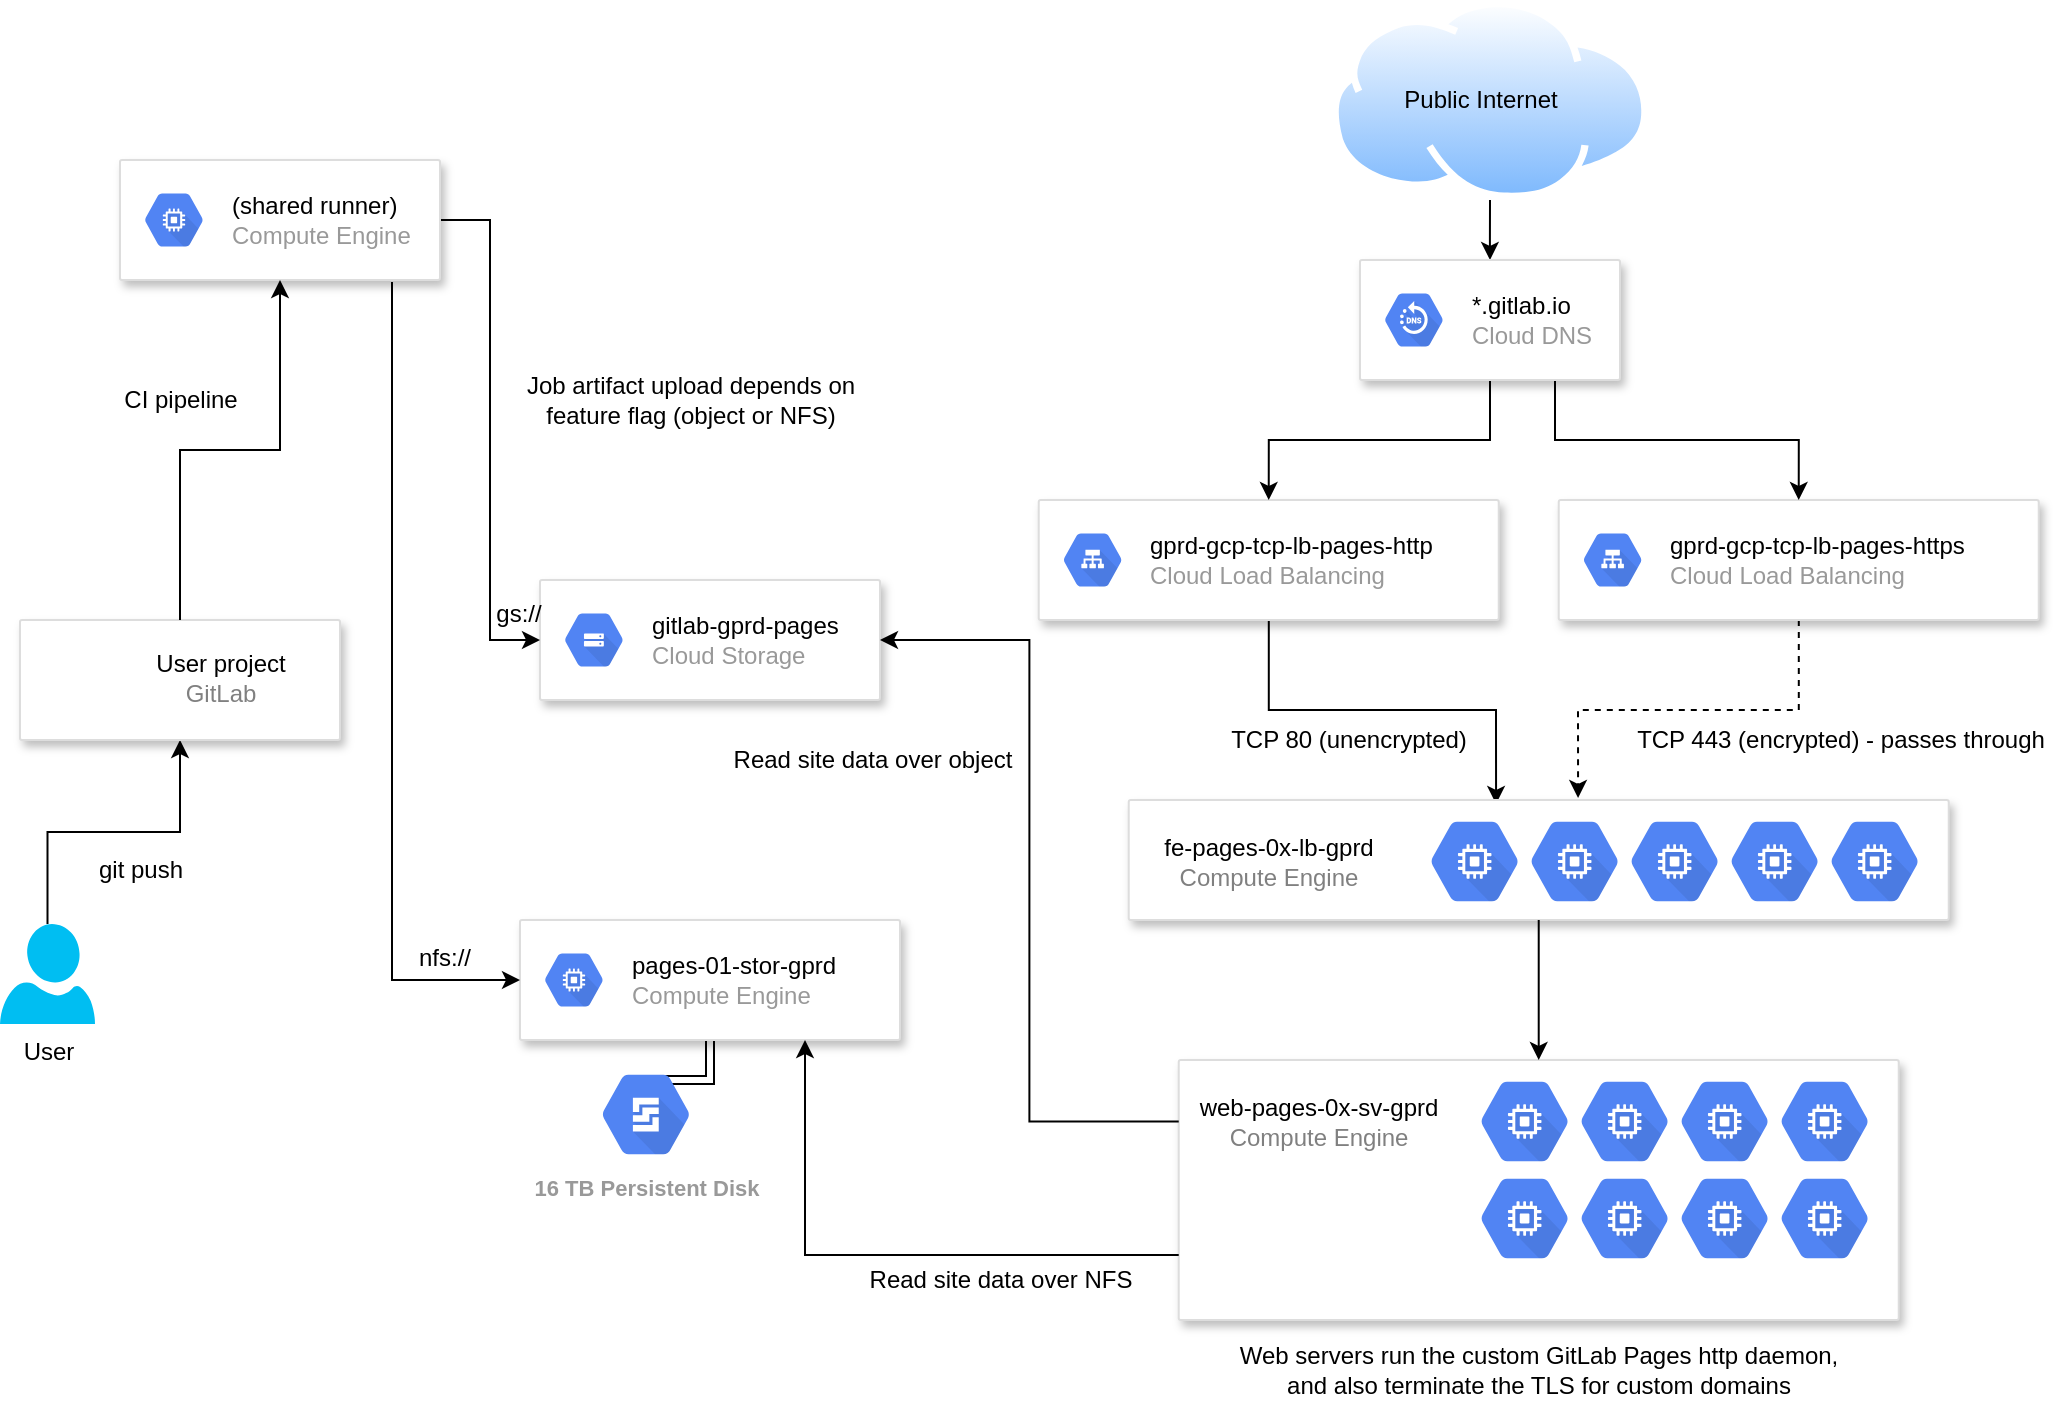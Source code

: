 <mxfile version="13.10.4"><diagram id="JSFUPEGVe_IJKh_HRJXP" name="Page-1"><mxGraphModel dx="1333" dy="895" grid="1" gridSize="10" guides="1" tooltips="1" connect="1" arrows="1" fold="1" page="1" pageScale="1" pageWidth="1100" pageHeight="850" background="#FFFFFF" math="0" shadow="0"><root><mxCell id="0"/><mxCell id="1" parent="0"/><mxCell id="awQSoS60TR-8G_LdjAu4-63" style="edgeStyle=orthogonalEdgeStyle;rounded=0;orthogonalLoop=1;jettySize=auto;html=1;" edge="1" parent="1" source="awQSoS60TR-8G_LdjAu4-1" target="awQSoS60TR-8G_LdjAu4-32"><mxGeometry relative="1" as="geometry"/></mxCell><mxCell id="awQSoS60TR-8G_LdjAu4-1" value="" style="aspect=fixed;perimeter=ellipsePerimeter;html=1;align=center;shadow=0;dashed=0;spacingTop=3;image;image=img/lib/active_directory/internet_cloud.svg;" vertex="1" parent="1"><mxGeometry x="715.64" width="158.73" height="100" as="geometry"/></mxCell><mxCell id="awQSoS60TR-8G_LdjAu4-68" style="edgeStyle=orthogonalEdgeStyle;rounded=0;orthogonalLoop=1;jettySize=auto;html=1;entryX=0.448;entryY=0.033;entryDx=0;entryDy=0;entryPerimeter=0;" edge="1" parent="1" source="awQSoS60TR-8G_LdjAu4-3" target="awQSoS60TR-8G_LdjAu4-12"><mxGeometry relative="1" as="geometry"/></mxCell><mxCell id="awQSoS60TR-8G_LdjAu4-3" value="" style="strokeColor=#dddddd;shadow=1;strokeWidth=1;rounded=1;absoluteArcSize=1;arcSize=2;" vertex="1" parent="1"><mxGeometry x="569.36" y="250" width="230" height="60" as="geometry"/></mxCell><mxCell id="awQSoS60TR-8G_LdjAu4-4" value="&lt;div&gt;&lt;font color=&quot;#000000&quot;&gt;gprd-gcp-tcp-lb-pages-http&lt;/font&gt;&lt;/div&gt;Cloud Load Balancing" style="dashed=0;connectable=0;html=1;fillColor=#5184F3;strokeColor=none;shape=mxgraph.gcp2.hexIcon;prIcon=cloud_load_balancing;part=1;labelPosition=right;verticalLabelPosition=middle;align=left;verticalAlign=middle;spacingLeft=5;fontColor=#999999;fontSize=12;" vertex="1" parent="awQSoS60TR-8G_LdjAu4-3"><mxGeometry y="0.5" width="44" height="39" relative="1" as="geometry"><mxPoint x="5" y="-19.5" as="offset"/></mxGeometry></mxCell><mxCell id="awQSoS60TR-8G_LdjAu4-69" style="edgeStyle=orthogonalEdgeStyle;rounded=0;orthogonalLoop=1;jettySize=auto;html=1;entryX=0.548;entryY=-0.017;entryDx=0;entryDy=0;entryPerimeter=0;dashed=1;" edge="1" parent="1" source="awQSoS60TR-8G_LdjAu4-5" target="awQSoS60TR-8G_LdjAu4-12"><mxGeometry relative="1" as="geometry"/></mxCell><mxCell id="awQSoS60TR-8G_LdjAu4-5" value="" style="strokeColor=#dddddd;shadow=1;strokeWidth=1;rounded=1;absoluteArcSize=1;arcSize=2;" vertex="1" parent="1"><mxGeometry x="829.36" y="250" width="240" height="60" as="geometry"/></mxCell><mxCell id="awQSoS60TR-8G_LdjAu4-6" value="&lt;div&gt;&lt;font color=&quot;#000000&quot;&gt;gprd-gcp-tcp-lb-pages-https&lt;/font&gt;&lt;/div&gt;Cloud Load Balancing" style="dashed=0;connectable=0;html=1;fillColor=#5184F3;strokeColor=none;shape=mxgraph.gcp2.hexIcon;prIcon=cloud_load_balancing;part=1;labelPosition=right;verticalLabelPosition=middle;align=left;verticalAlign=middle;spacingLeft=5;fontColor=#999999;fontSize=12;" vertex="1" parent="awQSoS60TR-8G_LdjAu4-5"><mxGeometry y="0.5" width="44" height="39" relative="1" as="geometry"><mxPoint x="5" y="-19.5" as="offset"/></mxGeometry></mxCell><mxCell id="awQSoS60TR-8G_LdjAu4-18" value="" style="group" vertex="1" connectable="0" parent="1"><mxGeometry x="614.36" y="400" width="410" height="60" as="geometry"/></mxCell><mxCell id="awQSoS60TR-8G_LdjAu4-12" value="" style="strokeColor=#dddddd;shadow=1;strokeWidth=1;rounded=1;absoluteArcSize=1;arcSize=2;" vertex="1" parent="awQSoS60TR-8G_LdjAu4-18"><mxGeometry width="410" height="60" as="geometry"/></mxCell><mxCell id="awQSoS60TR-8G_LdjAu4-7" value="" style="html=1;fillColor=#5184F3;strokeColor=none;verticalAlign=top;labelPosition=center;verticalLabelPosition=bottom;align=center;spacingTop=-6;fontSize=11;fontStyle=1;fontColor=#999999;shape=mxgraph.gcp2.hexIcon;prIcon=compute_engine" vertex="1" parent="awQSoS60TR-8G_LdjAu4-18"><mxGeometry x="140" y="1.5" width="66" height="58.5" as="geometry"/></mxCell><mxCell id="awQSoS60TR-8G_LdjAu4-8" value="" style="html=1;fillColor=#5184F3;strokeColor=none;verticalAlign=top;labelPosition=center;verticalLabelPosition=bottom;align=center;spacingTop=-6;fontSize=11;fontStyle=1;fontColor=#999999;shape=mxgraph.gcp2.hexIcon;prIcon=compute_engine" vertex="1" parent="awQSoS60TR-8G_LdjAu4-18"><mxGeometry x="190" y="1.5" width="66" height="58.5" as="geometry"/></mxCell><mxCell id="awQSoS60TR-8G_LdjAu4-9" value="" style="html=1;fillColor=#5184F3;strokeColor=none;verticalAlign=top;labelPosition=center;verticalLabelPosition=bottom;align=center;spacingTop=-6;fontSize=11;fontStyle=1;fontColor=#999999;shape=mxgraph.gcp2.hexIcon;prIcon=compute_engine" vertex="1" parent="awQSoS60TR-8G_LdjAu4-18"><mxGeometry x="240" y="1.5" width="66" height="58.5" as="geometry"/></mxCell><mxCell id="awQSoS60TR-8G_LdjAu4-10" value="" style="html=1;fillColor=#5184F3;strokeColor=none;verticalAlign=top;labelPosition=center;verticalLabelPosition=bottom;align=center;spacingTop=-6;fontSize=11;fontStyle=1;fontColor=#999999;shape=mxgraph.gcp2.hexIcon;prIcon=compute_engine" vertex="1" parent="awQSoS60TR-8G_LdjAu4-18"><mxGeometry x="290" y="1.5" width="66" height="58.5" as="geometry"/></mxCell><mxCell id="awQSoS60TR-8G_LdjAu4-11" value="" style="html=1;fillColor=#5184F3;strokeColor=none;verticalAlign=top;labelPosition=center;verticalLabelPosition=bottom;align=center;spacingTop=-6;fontSize=11;fontStyle=1;fontColor=#999999;shape=mxgraph.gcp2.hexIcon;prIcon=compute_engine" vertex="1" parent="awQSoS60TR-8G_LdjAu4-18"><mxGeometry x="340" y="1.5" width="66" height="58.5" as="geometry"/></mxCell><mxCell id="awQSoS60TR-8G_LdjAu4-17" value="fe-pages-0x-lb-gprd&lt;br&gt;&lt;font color=&quot;#808080&quot;&gt;Compute Engine&lt;/font&gt;" style="text;html=1;align=center;verticalAlign=middle;resizable=0;points=[];autosize=1;" vertex="1" parent="awQSoS60TR-8G_LdjAu4-18"><mxGeometry x="10" y="15.75" width="120" height="30" as="geometry"/></mxCell><mxCell id="awQSoS60TR-8G_LdjAu4-31" value="" style="group" vertex="1" connectable="0" parent="1"><mxGeometry x="639.36" y="530" width="360" height="130" as="geometry"/></mxCell><mxCell id="awQSoS60TR-8G_LdjAu4-20" value="" style="strokeColor=#dddddd;shadow=1;strokeWidth=1;rounded=1;absoluteArcSize=1;arcSize=2;" vertex="1" parent="awQSoS60TR-8G_LdjAu4-31"><mxGeometry width="360" height="130" as="geometry"/></mxCell><mxCell id="awQSoS60TR-8G_LdjAu4-21" value="" style="html=1;fillColor=#5184F3;strokeColor=none;verticalAlign=top;labelPosition=center;verticalLabelPosition=bottom;align=center;spacingTop=-6;fontSize=11;fontStyle=1;fontColor=#999999;shape=mxgraph.gcp2.hexIcon;prIcon=compute_engine" vertex="1" parent="awQSoS60TR-8G_LdjAu4-31"><mxGeometry x="140" y="1.5" width="66" height="58.5" as="geometry"/></mxCell><mxCell id="awQSoS60TR-8G_LdjAu4-22" value="" style="html=1;fillColor=#5184F3;strokeColor=none;verticalAlign=top;labelPosition=center;verticalLabelPosition=bottom;align=center;spacingTop=-6;fontSize=11;fontStyle=1;fontColor=#999999;shape=mxgraph.gcp2.hexIcon;prIcon=compute_engine" vertex="1" parent="awQSoS60TR-8G_LdjAu4-31"><mxGeometry x="190" y="1.5" width="66" height="58.5" as="geometry"/></mxCell><mxCell id="awQSoS60TR-8G_LdjAu4-23" value="" style="html=1;fillColor=#5184F3;strokeColor=none;verticalAlign=top;labelPosition=center;verticalLabelPosition=bottom;align=center;spacingTop=-6;fontSize=11;fontStyle=1;fontColor=#999999;shape=mxgraph.gcp2.hexIcon;prIcon=compute_engine" vertex="1" parent="awQSoS60TR-8G_LdjAu4-31"><mxGeometry x="240" y="1.5" width="66" height="58.5" as="geometry"/></mxCell><mxCell id="awQSoS60TR-8G_LdjAu4-24" value="" style="html=1;fillColor=#5184F3;strokeColor=none;verticalAlign=top;labelPosition=center;verticalLabelPosition=bottom;align=center;spacingTop=-6;fontSize=11;fontStyle=1;fontColor=#999999;shape=mxgraph.gcp2.hexIcon;prIcon=compute_engine" vertex="1" parent="awQSoS60TR-8G_LdjAu4-31"><mxGeometry x="290" y="1.5" width="66" height="58.5" as="geometry"/></mxCell><mxCell id="awQSoS60TR-8G_LdjAu4-26" value="web-pages-0x-sv-gprd&lt;br&gt;&lt;font color=&quot;#808080&quot;&gt;Compute Engine&lt;/font&gt;" style="text;html=1;align=center;verticalAlign=middle;resizable=0;points=[];autosize=1;" vertex="1" parent="awQSoS60TR-8G_LdjAu4-31"><mxGeometry y="15.75" width="140" height="30" as="geometry"/></mxCell><mxCell id="awQSoS60TR-8G_LdjAu4-27" value="" style="html=1;fillColor=#5184F3;strokeColor=none;verticalAlign=top;labelPosition=center;verticalLabelPosition=bottom;align=center;spacingTop=-6;fontSize=11;fontStyle=1;fontColor=#999999;shape=mxgraph.gcp2.hexIcon;prIcon=compute_engine" vertex="1" parent="awQSoS60TR-8G_LdjAu4-31"><mxGeometry x="140" y="50" width="66" height="58.5" as="geometry"/></mxCell><mxCell id="awQSoS60TR-8G_LdjAu4-28" value="" style="html=1;fillColor=#5184F3;strokeColor=none;verticalAlign=top;labelPosition=center;verticalLabelPosition=bottom;align=center;spacingTop=-6;fontSize=11;fontStyle=1;fontColor=#999999;shape=mxgraph.gcp2.hexIcon;prIcon=compute_engine" vertex="1" parent="awQSoS60TR-8G_LdjAu4-31"><mxGeometry x="190" y="50" width="66" height="58.5" as="geometry"/></mxCell><mxCell id="awQSoS60TR-8G_LdjAu4-29" value="" style="html=1;fillColor=#5184F3;strokeColor=none;verticalAlign=top;labelPosition=center;verticalLabelPosition=bottom;align=center;spacingTop=-6;fontSize=11;fontStyle=1;fontColor=#999999;shape=mxgraph.gcp2.hexIcon;prIcon=compute_engine" vertex="1" parent="awQSoS60TR-8G_LdjAu4-31"><mxGeometry x="240" y="50" width="66" height="58.5" as="geometry"/></mxCell><mxCell id="awQSoS60TR-8G_LdjAu4-30" value="" style="html=1;fillColor=#5184F3;strokeColor=none;verticalAlign=top;labelPosition=center;verticalLabelPosition=bottom;align=center;spacingTop=-6;fontSize=11;fontStyle=1;fontColor=#999999;shape=mxgraph.gcp2.hexIcon;prIcon=compute_engine" vertex="1" parent="awQSoS60TR-8G_LdjAu4-31"><mxGeometry x="290" y="50" width="66" height="58.5" as="geometry"/></mxCell><mxCell id="awQSoS60TR-8G_LdjAu4-64" style="edgeStyle=orthogonalEdgeStyle;rounded=0;orthogonalLoop=1;jettySize=auto;html=1;entryX=0.5;entryY=0;entryDx=0;entryDy=0;" edge="1" parent="1" source="awQSoS60TR-8G_LdjAu4-32" target="awQSoS60TR-8G_LdjAu4-3"><mxGeometry relative="1" as="geometry"/></mxCell><mxCell id="awQSoS60TR-8G_LdjAu4-66" style="edgeStyle=orthogonalEdgeStyle;rounded=0;orthogonalLoop=1;jettySize=auto;html=1;exitX=0.75;exitY=1;exitDx=0;exitDy=0;entryX=0.5;entryY=0;entryDx=0;entryDy=0;" edge="1" parent="1" source="awQSoS60TR-8G_LdjAu4-32" target="awQSoS60TR-8G_LdjAu4-5"><mxGeometry relative="1" as="geometry"/></mxCell><mxCell id="awQSoS60TR-8G_LdjAu4-32" value="" style="strokeColor=#dddddd;shadow=1;strokeWidth=1;rounded=1;absoluteArcSize=1;arcSize=2;" vertex="1" parent="1"><mxGeometry x="730" y="130" width="130" height="60" as="geometry"/></mxCell><mxCell id="awQSoS60TR-8G_LdjAu4-33" value="&lt;font color=&quot;#000000&quot;&gt;*.gitlab.io&lt;/font&gt;&lt;br&gt;Cloud  DNS" style="dashed=0;connectable=0;html=1;fillColor=#5184F3;strokeColor=none;shape=mxgraph.gcp2.hexIcon;prIcon=cloud_dns;part=1;labelPosition=right;verticalLabelPosition=middle;align=left;verticalAlign=middle;spacingLeft=5;fontColor=#999999;fontSize=12;" vertex="1" parent="awQSoS60TR-8G_LdjAu4-32"><mxGeometry y="0.5" width="44" height="39" relative="1" as="geometry"><mxPoint x="5" y="-19.5" as="offset"/></mxGeometry></mxCell><mxCell id="awQSoS60TR-8G_LdjAu4-34" value="Public Internet" style="text;html=1;align=center;verticalAlign=middle;resizable=0;points=[];autosize=1;" vertex="1" parent="1"><mxGeometry x="740" y="40" width="100" height="20" as="geometry"/></mxCell><mxCell id="awQSoS60TR-8G_LdjAu4-45" value="" style="group" vertex="1" connectable="0" parent="1"><mxGeometry x="310" y="460" width="190" height="148.5" as="geometry"/></mxCell><mxCell id="awQSoS60TR-8G_LdjAu4-44" style="edgeStyle=orthogonalEdgeStyle;rounded=0;orthogonalLoop=1;jettySize=auto;html=1;exitX=0.5;exitY=1;exitDx=0;exitDy=0;entryX=0.5;entryY=0.53;entryDx=0;entryDy=0;entryPerimeter=0;shape=link;" edge="1" parent="awQSoS60TR-8G_LdjAu4-45" source="awQSoS60TR-8G_LdjAu4-37" target="awQSoS60TR-8G_LdjAu4-41"><mxGeometry relative="1" as="geometry"/></mxCell><mxCell id="awQSoS60TR-8G_LdjAu4-37" value="" style="strokeColor=#dddddd;shadow=1;strokeWidth=1;rounded=1;absoluteArcSize=1;arcSize=2;" vertex="1" parent="awQSoS60TR-8G_LdjAu4-45"><mxGeometry width="190" height="60" as="geometry"/></mxCell><mxCell id="awQSoS60TR-8G_LdjAu4-38" value="&lt;font color=&quot;#000000&quot;&gt;pages-01-stor-gprd&lt;/font&gt;&lt;br&gt;Compute Engine" style="dashed=0;connectable=0;html=1;fillColor=#5184F3;strokeColor=none;shape=mxgraph.gcp2.hexIcon;prIcon=compute_engine;part=1;labelPosition=right;verticalLabelPosition=middle;align=left;verticalAlign=middle;spacingLeft=5;fontColor=#999999;fontSize=12;" vertex="1" parent="awQSoS60TR-8G_LdjAu4-37"><mxGeometry y="0.5" width="44" height="39" relative="1" as="geometry"><mxPoint x="5" y="-19.5" as="offset"/></mxGeometry></mxCell><mxCell id="awQSoS60TR-8G_LdjAu4-41" value="&lt;div&gt;16 TB Persistent Disk&lt;br&gt;&lt;/div&gt;" style="html=1;fillColor=#5184F3;strokeColor=none;verticalAlign=top;labelPosition=center;verticalLabelPosition=bottom;align=center;spacingTop=-6;fontSize=11;fontStyle=1;fontColor=#999999;shape=mxgraph.gcp2.hexIcon;prIcon=persistent_disk" vertex="1" parent="awQSoS60TR-8G_LdjAu4-45"><mxGeometry x="30" y="68" width="66" height="58.5" as="geometry"/></mxCell><mxCell id="awQSoS60TR-8G_LdjAu4-46" value="" style="strokeColor=#dddddd;shadow=1;strokeWidth=1;rounded=1;absoluteArcSize=1;arcSize=2;" vertex="1" parent="1"><mxGeometry x="320" y="290" width="170" height="60" as="geometry"/></mxCell><mxCell id="awQSoS60TR-8G_LdjAu4-47" value="&lt;font color=&quot;#000000&quot;&gt;gitlab-gprd-pages&lt;/font&gt;&lt;br&gt;Cloud Storage" style="dashed=0;connectable=0;html=1;fillColor=#5184F3;strokeColor=none;shape=mxgraph.gcp2.hexIcon;prIcon=cloud_storage;part=1;labelPosition=right;verticalLabelPosition=middle;align=left;verticalAlign=middle;spacingLeft=5;fontColor=#999999;fontSize=12;" vertex="1" parent="awQSoS60TR-8G_LdjAu4-46"><mxGeometry y="0.5" width="44" height="39" relative="1" as="geometry"><mxPoint x="5" y="-19.5" as="offset"/></mxGeometry></mxCell><mxCell id="awQSoS60TR-8G_LdjAu4-60" style="edgeStyle=orthogonalEdgeStyle;rounded=0;orthogonalLoop=1;jettySize=auto;html=1;entryX=0;entryY=0.5;entryDx=0;entryDy=0;" edge="1" parent="1" source="awQSoS60TR-8G_LdjAu4-51" target="awQSoS60TR-8G_LdjAu4-46"><mxGeometry relative="1" as="geometry"/></mxCell><mxCell id="awQSoS60TR-8G_LdjAu4-61" style="edgeStyle=orthogonalEdgeStyle;rounded=0;orthogonalLoop=1;jettySize=auto;html=1;entryX=0;entryY=0.5;entryDx=0;entryDy=0;exitX=0.85;exitY=1.017;exitDx=0;exitDy=0;exitPerimeter=0;" edge="1" parent="1" source="awQSoS60TR-8G_LdjAu4-51" target="awQSoS60TR-8G_LdjAu4-37"><mxGeometry relative="1" as="geometry"/></mxCell><mxCell id="awQSoS60TR-8G_LdjAu4-51" value="" style="strokeColor=#dddddd;shadow=1;strokeWidth=1;rounded=1;absoluteArcSize=1;arcSize=2;" vertex="1" parent="1"><mxGeometry x="110" y="80" width="160" height="60" as="geometry"/></mxCell><mxCell id="awQSoS60TR-8G_LdjAu4-52" value="&lt;font color=&quot;#000000&quot;&gt;(shared runner)&lt;/font&gt;&lt;br&gt;Compute Engine" style="dashed=0;connectable=0;html=1;fillColor=#5184F3;strokeColor=none;shape=mxgraph.gcp2.hexIcon;prIcon=compute_engine;part=1;labelPosition=right;verticalLabelPosition=middle;align=left;verticalAlign=middle;spacingLeft=5;fontColor=#999999;fontSize=12;" vertex="1" parent="awQSoS60TR-8G_LdjAu4-51"><mxGeometry y="0.5" width="44" height="39" relative="1" as="geometry"><mxPoint x="5" y="-19.5" as="offset"/></mxGeometry></mxCell><mxCell id="awQSoS60TR-8G_LdjAu4-56" style="edgeStyle=orthogonalEdgeStyle;rounded=0;orthogonalLoop=1;jettySize=auto;html=1;" edge="1" parent="1" source="awQSoS60TR-8G_LdjAu4-54" target="awQSoS60TR-8G_LdjAu4-49"><mxGeometry relative="1" as="geometry"/></mxCell><mxCell id="awQSoS60TR-8G_LdjAu4-54" value="User" style="verticalLabelPosition=bottom;html=1;verticalAlign=top;align=center;strokeColor=none;fillColor=#00BEF2;shape=mxgraph.azure.user;" vertex="1" parent="1"><mxGeometry x="50" y="462" width="47.5" height="50" as="geometry"/></mxCell><mxCell id="awQSoS60TR-8G_LdjAu4-55" value="" style="group" vertex="1" connectable="0" parent="1"><mxGeometry x="60" y="310" width="160" height="60" as="geometry"/></mxCell><mxCell id="awQSoS60TR-8G_LdjAu4-49" value="" style="strokeColor=#dddddd;shadow=1;strokeWidth=1;rounded=1;absoluteArcSize=1;arcSize=2;" vertex="1" parent="awQSoS60TR-8G_LdjAu4-55"><mxGeometry width="160" height="60" as="geometry"/></mxCell><mxCell id="awQSoS60TR-8G_LdjAu4-48" value="" style="shape=image;html=1;verticalAlign=top;verticalLabelPosition=bottom;labelBackgroundColor=#ffffff;imageAspect=0;aspect=fixed;image=https://cdn4.iconfinder.com/data/icons/logos-and-brands/512/144_Gitlab_logo_logos-128.png" vertex="1" parent="awQSoS60TR-8G_LdjAu4-55"><mxGeometry x="10" y="11" width="38" height="38" as="geometry"/></mxCell><mxCell id="awQSoS60TR-8G_LdjAu4-53" value="&lt;div&gt;User project&lt;/div&gt;&lt;div&gt;&lt;font color=&quot;#808080&quot;&gt;GitLab&lt;/font&gt;&lt;br&gt;&lt;/div&gt;" style="text;html=1;align=center;verticalAlign=middle;resizable=0;points=[];autosize=1;" vertex="1" parent="awQSoS60TR-8G_LdjAu4-55"><mxGeometry x="60" y="14" width="80" height="30" as="geometry"/></mxCell><mxCell id="awQSoS60TR-8G_LdjAu4-57" value="git push" style="text;html=1;align=center;verticalAlign=middle;resizable=0;points=[];autosize=1;" vertex="1" parent="1"><mxGeometry x="90" y="425" width="60" height="20" as="geometry"/></mxCell><mxCell id="awQSoS60TR-8G_LdjAu4-58" style="edgeStyle=orthogonalEdgeStyle;rounded=0;orthogonalLoop=1;jettySize=auto;html=1;entryX=0.5;entryY=1;entryDx=0;entryDy=0;" edge="1" parent="1" source="awQSoS60TR-8G_LdjAu4-49" target="awQSoS60TR-8G_LdjAu4-51"><mxGeometry relative="1" as="geometry"/></mxCell><mxCell id="awQSoS60TR-8G_LdjAu4-59" value="CI pipeline" style="text;html=1;align=center;verticalAlign=middle;resizable=0;points=[];autosize=1;" vertex="1" parent="1"><mxGeometry x="100" y="190" width="80" height="20" as="geometry"/></mxCell><mxCell id="awQSoS60TR-8G_LdjAu4-62" value="&lt;div&gt;Job artifact upload depends on&lt;/div&gt;&lt;div&gt;feature flag (object or NFS)&lt;br&gt;&lt;/div&gt;" style="text;html=1;align=center;verticalAlign=middle;resizable=0;points=[];autosize=1;" vertex="1" parent="1"><mxGeometry x="300" y="185" width="190" height="30" as="geometry"/></mxCell><mxCell id="awQSoS60TR-8G_LdjAu4-67" value="TCP 80 (unencrypted)" style="text;html=1;align=center;verticalAlign=middle;resizable=0;points=[];autosize=1;" vertex="1" parent="1"><mxGeometry x="654.36" y="360" width="140" height="20" as="geometry"/></mxCell><mxCell id="awQSoS60TR-8G_LdjAu4-70" style="edgeStyle=orthogonalEdgeStyle;rounded=0;orthogonalLoop=1;jettySize=auto;html=1;" edge="1" parent="1" source="awQSoS60TR-8G_LdjAu4-12" target="awQSoS60TR-8G_LdjAu4-20"><mxGeometry relative="1" as="geometry"/></mxCell><mxCell id="awQSoS60TR-8G_LdjAu4-71" style="edgeStyle=orthogonalEdgeStyle;rounded=0;orthogonalLoop=1;jettySize=auto;html=1;exitX=0;exitY=0.75;exitDx=0;exitDy=0;entryX=0.75;entryY=1;entryDx=0;entryDy=0;" edge="1" parent="1" source="awQSoS60TR-8G_LdjAu4-20" target="awQSoS60TR-8G_LdjAu4-37"><mxGeometry relative="1" as="geometry"/></mxCell><mxCell id="awQSoS60TR-8G_LdjAu4-72" style="edgeStyle=orthogonalEdgeStyle;rounded=0;orthogonalLoop=1;jettySize=auto;html=1;entryX=1;entryY=0.5;entryDx=0;entryDy=0;" edge="1" parent="1" source="awQSoS60TR-8G_LdjAu4-26" target="awQSoS60TR-8G_LdjAu4-46"><mxGeometry relative="1" as="geometry"/></mxCell><mxCell id="awQSoS60TR-8G_LdjAu4-73" value="TCP 443 (encrypted) - passes through" style="text;html=1;align=center;verticalAlign=middle;resizable=0;points=[];autosize=1;" vertex="1" parent="1"><mxGeometry x="860" y="360" width="220" height="20" as="geometry"/></mxCell><mxCell id="awQSoS60TR-8G_LdjAu4-74" value="gs://" style="text;html=1;align=center;verticalAlign=middle;resizable=0;points=[];autosize=1;" vertex="1" parent="1"><mxGeometry x="289" y="297" width="40" height="20" as="geometry"/></mxCell><mxCell id="awQSoS60TR-8G_LdjAu4-75" value="&lt;div&gt;nfs://&lt;/div&gt;" style="text;html=1;align=center;verticalAlign=middle;resizable=0;points=[];autosize=1;" vertex="1" parent="1"><mxGeometry x="252" y="469" width="40" height="20" as="geometry"/></mxCell><mxCell id="awQSoS60TR-8G_LdjAu4-76" value="&lt;div&gt;Web servers run the custom GitLab Pages http daemon,&lt;/div&gt;&lt;div&gt;and also terminate the TLS for custom domains&lt;br&gt;&lt;/div&gt;" style="text;html=1;align=center;verticalAlign=middle;resizable=0;points=[];autosize=1;" vertex="1" parent="1"><mxGeometry x="654.36" y="670" width="330" height="30" as="geometry"/></mxCell><mxCell id="awQSoS60TR-8G_LdjAu4-77" value="Read site data over NFS" style="text;html=1;align=center;verticalAlign=middle;resizable=0;points=[];autosize=1;" vertex="1" parent="1"><mxGeometry x="475" y="630" width="150" height="20" as="geometry"/></mxCell><mxCell id="awQSoS60TR-8G_LdjAu4-78" value="Read site data over object" style="text;html=1;align=center;verticalAlign=middle;resizable=0;points=[];autosize=1;" vertex="1" parent="1"><mxGeometry x="406.36" y="370" width="160" height="20" as="geometry"/></mxCell></root></mxGraphModel></diagram></mxfile>
